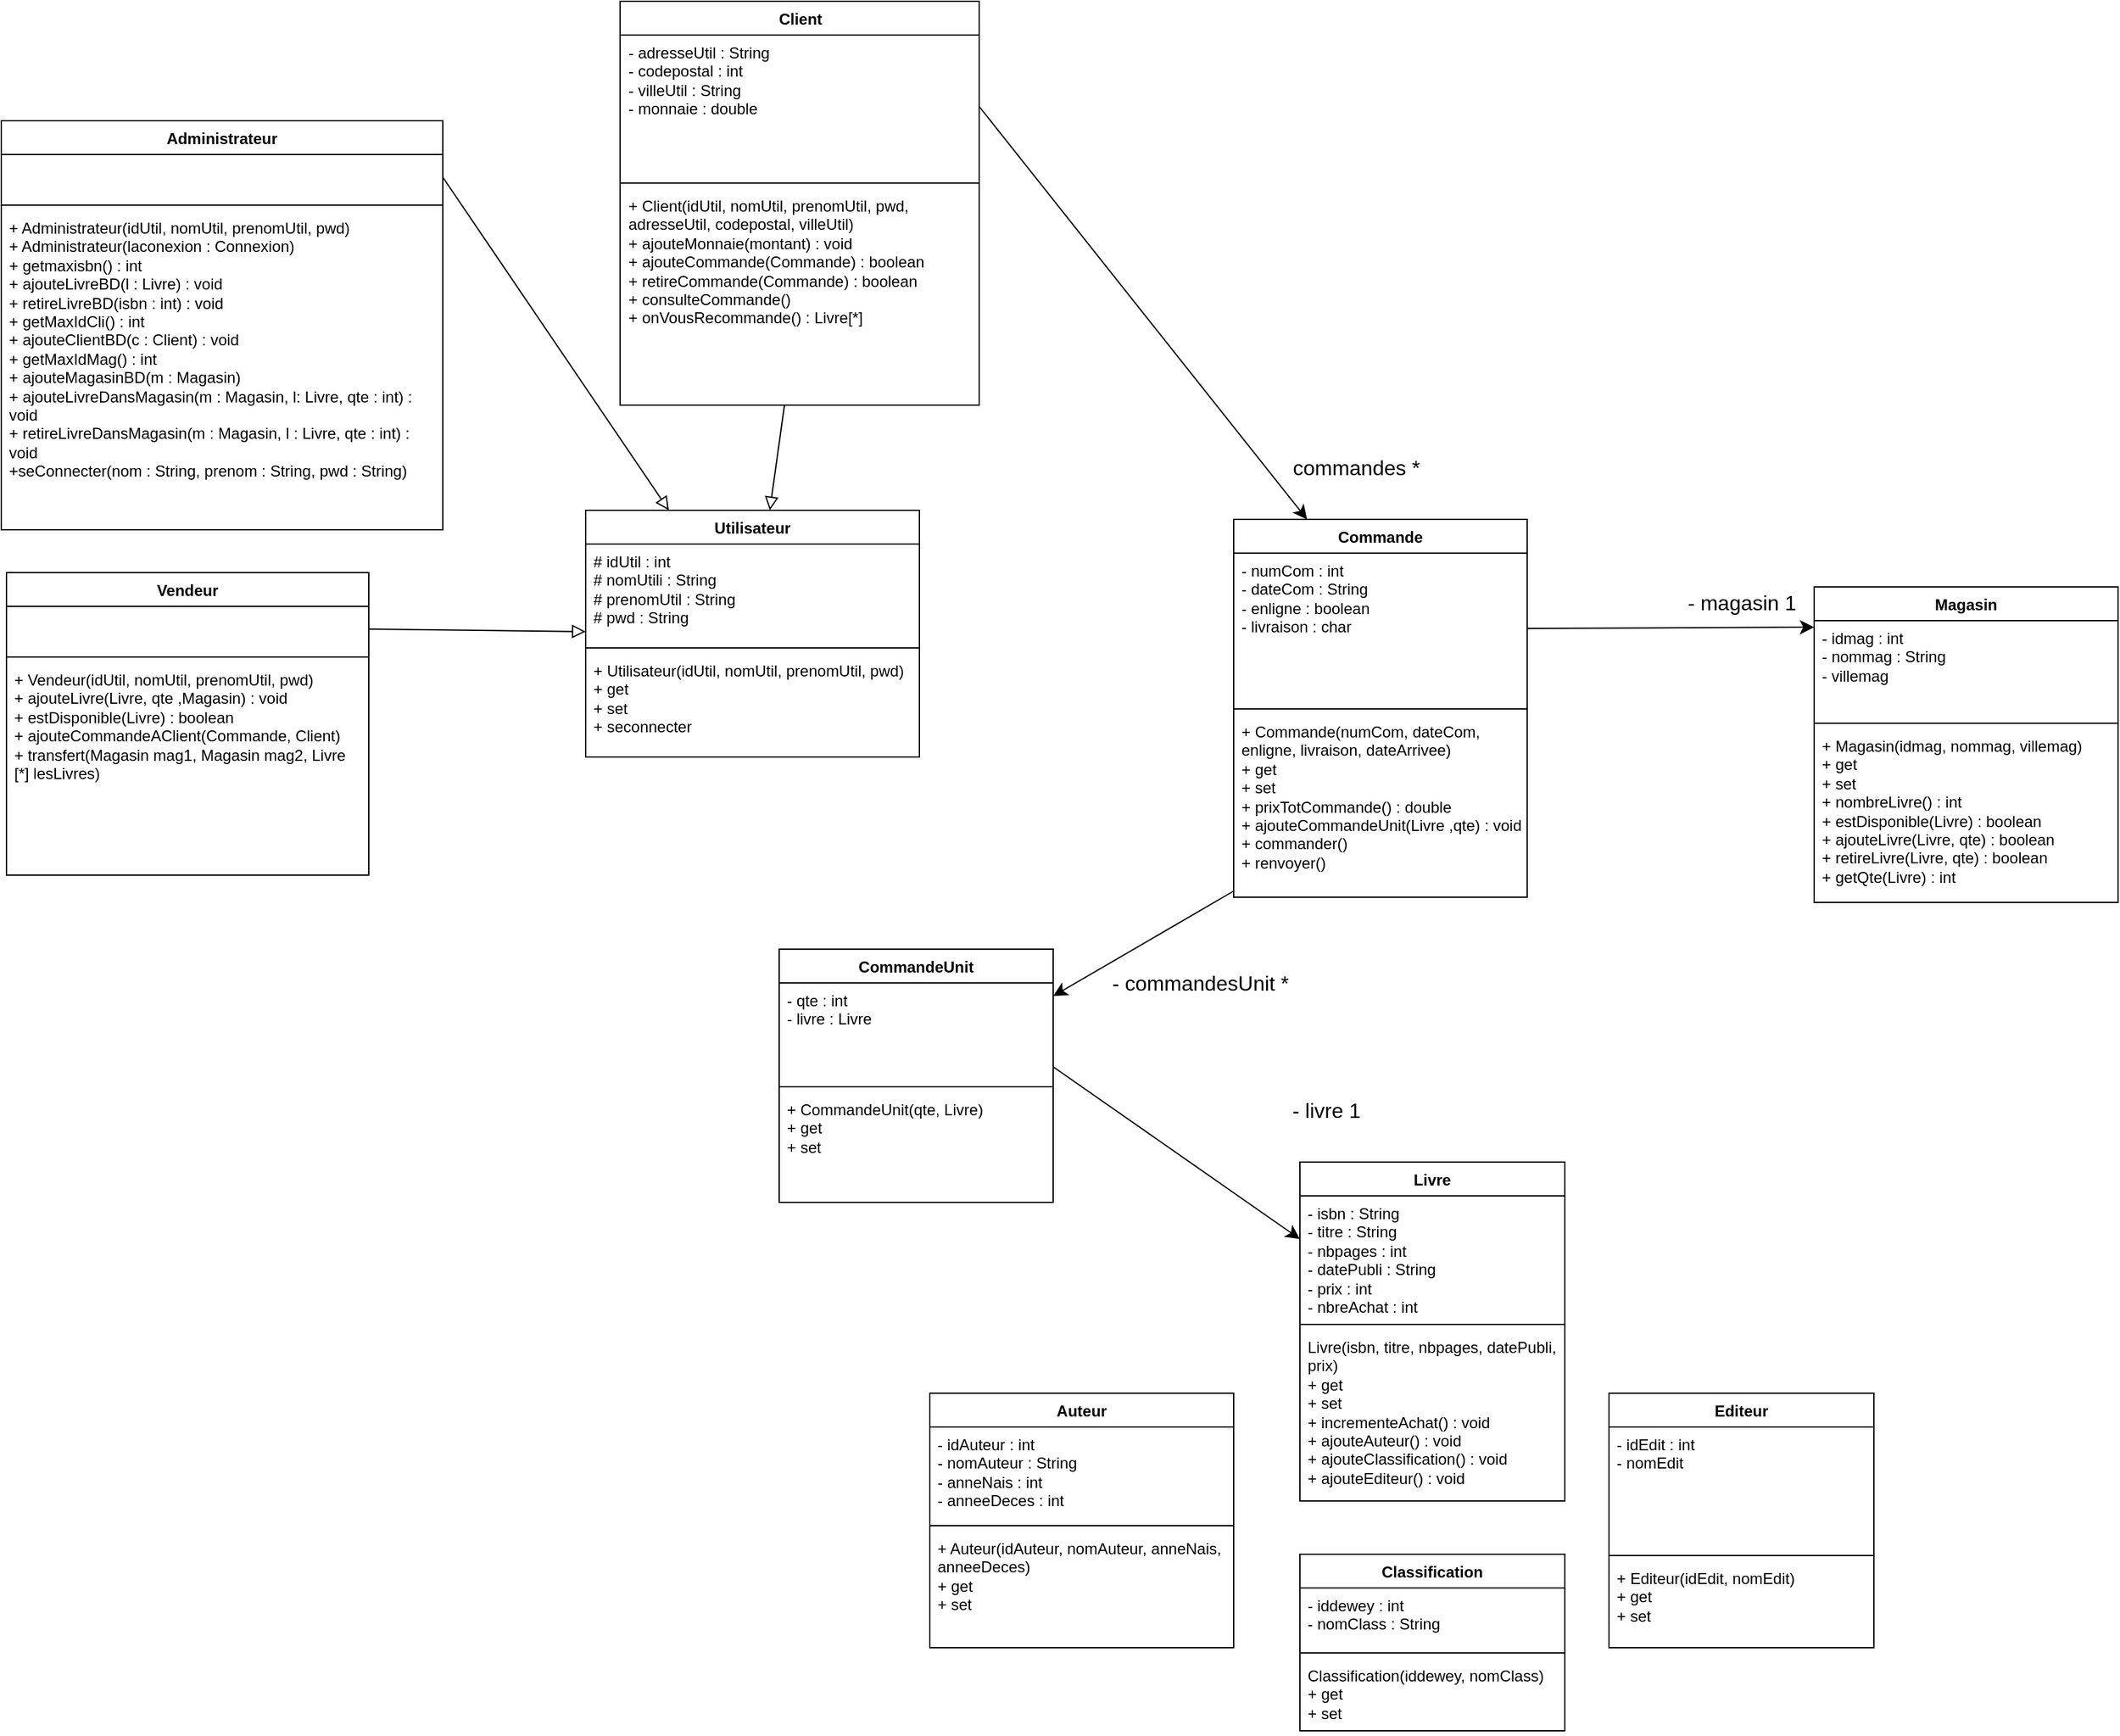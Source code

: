 <mxfile>
    <diagram name="Page-1" id="XtBnml_JYqbg_8TcbxcI">
        <mxGraphModel dx="1802" dy="1589" grid="0" gridSize="10" guides="1" tooltips="1" connect="1" arrows="1" fold="1" page="0" pageScale="1" pageWidth="827" pageHeight="1169" math="0" shadow="0">
            <root>
                <mxCell id="0"/>
                <mxCell id="1" parent="0"/>
                <mxCell id="OxnglPTWXYWyZ_FbC3Cn-1" value="Utilisateur" style="swimlane;fontStyle=1;align=center;verticalAlign=top;childLayout=stackLayout;horizontal=1;startSize=26;horizontalStack=0;resizeParent=1;resizeParentMax=0;resizeLast=0;collapsible=1;marginBottom=0;whiteSpace=wrap;html=1;" parent="1" vertex="1">
                    <mxGeometry x="-298" y="-262" width="257" height="190" as="geometry"/>
                </mxCell>
                <mxCell id="OxnglPTWXYWyZ_FbC3Cn-2" value="&lt;div&gt;# idUtil : int&lt;/div&gt;&lt;div&gt;# nomUtili : String&lt;/div&gt;&lt;div&gt;# prenomUtil : String&lt;/div&gt;&lt;div&gt;# pwd : String&lt;/div&gt;" style="text;strokeColor=none;fillColor=none;align=left;verticalAlign=top;spacingLeft=4;spacingRight=4;overflow=hidden;rotatable=0;points=[[0,0.5],[1,0.5]];portConstraint=eastwest;whiteSpace=wrap;html=1;" parent="OxnglPTWXYWyZ_FbC3Cn-1" vertex="1">
                    <mxGeometry y="26" width="257" height="76" as="geometry"/>
                </mxCell>
                <mxCell id="OxnglPTWXYWyZ_FbC3Cn-3" value="" style="line;strokeWidth=1;fillColor=none;align=left;verticalAlign=middle;spacingTop=-1;spacingLeft=3;spacingRight=3;rotatable=0;labelPosition=right;points=[];portConstraint=eastwest;strokeColor=inherit;" parent="OxnglPTWXYWyZ_FbC3Cn-1" vertex="1">
                    <mxGeometry y="102" width="257" height="8" as="geometry"/>
                </mxCell>
                <mxCell id="OxnglPTWXYWyZ_FbC3Cn-4" value="&lt;div&gt;+ Utilisateur(idUtil, nomUtil, prenomUtil, pwd)&lt;/div&gt;&lt;div&gt;+ get&lt;/div&gt;&lt;div&gt;+ set&lt;/div&gt;&lt;div&gt;+ seconnecter&lt;/div&gt;" style="text;strokeColor=none;fillColor=none;align=left;verticalAlign=top;spacingLeft=4;spacingRight=4;overflow=hidden;rotatable=0;points=[[0,0.5],[1,0.5]];portConstraint=eastwest;whiteSpace=wrap;html=1;" parent="OxnglPTWXYWyZ_FbC3Cn-1" vertex="1">
                    <mxGeometry y="110" width="257" height="80" as="geometry"/>
                </mxCell>
                <mxCell id="OxnglPTWXYWyZ_FbC3Cn-6" value="Livre" style="swimlane;fontStyle=1;align=center;verticalAlign=top;childLayout=stackLayout;horizontal=1;startSize=26;horizontalStack=0;resizeParent=1;resizeParentMax=0;resizeLast=0;collapsible=1;marginBottom=0;whiteSpace=wrap;html=1;" parent="1" vertex="1">
                    <mxGeometry x="252" y="240" width="204" height="261" as="geometry"/>
                </mxCell>
                <mxCell id="OxnglPTWXYWyZ_FbC3Cn-7" value="&lt;div&gt;- isbn : String&lt;/div&gt;&lt;div&gt;- titre : String&lt;/div&gt;&lt;div&gt;- nbpages : int&lt;/div&gt;&lt;div&gt;- datePubli : String&lt;/div&gt;&lt;div&gt;- prix : int&lt;/div&gt;&lt;div&gt;- nbreAchat : int&lt;/div&gt;" style="text;strokeColor=none;fillColor=none;align=left;verticalAlign=top;spacingLeft=4;spacingRight=4;overflow=hidden;rotatable=0;points=[[0,0.5],[1,0.5]];portConstraint=eastwest;whiteSpace=wrap;html=1;" parent="OxnglPTWXYWyZ_FbC3Cn-6" vertex="1">
                    <mxGeometry y="26" width="204" height="95" as="geometry"/>
                </mxCell>
                <mxCell id="OxnglPTWXYWyZ_FbC3Cn-8" value="" style="line;strokeWidth=1;fillColor=none;align=left;verticalAlign=middle;spacingTop=-1;spacingLeft=3;spacingRight=3;rotatable=0;labelPosition=right;points=[];portConstraint=eastwest;strokeColor=inherit;" parent="OxnglPTWXYWyZ_FbC3Cn-6" vertex="1">
                    <mxGeometry y="121" width="204" height="8" as="geometry"/>
                </mxCell>
                <mxCell id="OxnglPTWXYWyZ_FbC3Cn-9" value="&lt;div&gt;Livre(isbn, titre, nbpages, datePubli, prix)&lt;/div&gt;&lt;div&gt;+ get&lt;/div&gt;&lt;div&gt;+ set&lt;/div&gt;&lt;div&gt;+ incrementeAchat() : void&lt;/div&gt;&lt;div&gt;+ ajouteAuteur() : void&lt;/div&gt;&lt;div&gt;+ ajouteClassification() : void&lt;/div&gt;&lt;div&gt;+ ajouteEditeur() : void&lt;/div&gt;" style="text;strokeColor=none;fillColor=none;align=left;verticalAlign=top;spacingLeft=4;spacingRight=4;overflow=hidden;rotatable=0;points=[[0,0.5],[1,0.5]];portConstraint=eastwest;whiteSpace=wrap;html=1;" parent="OxnglPTWXYWyZ_FbC3Cn-6" vertex="1">
                    <mxGeometry y="129" width="204" height="132" as="geometry"/>
                </mxCell>
                <mxCell id="OxnglPTWXYWyZ_FbC3Cn-65" style="edgeStyle=none;curved=1;rounded=0;orthogonalLoop=1;jettySize=auto;html=1;fontSize=12;startSize=8;endSize=8;" parent="1" source="OxnglPTWXYWyZ_FbC3Cn-22" target="OxnglPTWXYWyZ_FbC3Cn-59" edge="1">
                    <mxGeometry relative="1" as="geometry"/>
                </mxCell>
                <mxCell id="OxnglPTWXYWyZ_FbC3Cn-19" value="Commande" style="swimlane;fontStyle=1;align=center;verticalAlign=top;childLayout=stackLayout;horizontal=1;startSize=26;horizontalStack=0;resizeParent=1;resizeParentMax=0;resizeLast=0;collapsible=1;marginBottom=0;whiteSpace=wrap;html=1;" parent="1" vertex="1">
                    <mxGeometry x="201" y="-255" width="226" height="291" as="geometry"/>
                </mxCell>
                <mxCell id="OxnglPTWXYWyZ_FbC3Cn-20" value="&lt;div&gt;- numCom : int&lt;/div&gt;&lt;div&gt;- dateCom : String&lt;/div&gt;&lt;div&gt;- enligne : boolean&lt;/div&gt;&lt;div&gt;- livraison : char&lt;/div&gt;&lt;div&gt;&lt;br&gt;&lt;/div&gt;" style="text;strokeColor=none;fillColor=none;align=left;verticalAlign=top;spacingLeft=4;spacingRight=4;overflow=hidden;rotatable=0;points=[[0,0.5],[1,0.5]];portConstraint=eastwest;whiteSpace=wrap;html=1;" parent="OxnglPTWXYWyZ_FbC3Cn-19" vertex="1">
                    <mxGeometry y="26" width="226" height="116" as="geometry"/>
                </mxCell>
                <mxCell id="OxnglPTWXYWyZ_FbC3Cn-21" value="" style="line;strokeWidth=1;fillColor=none;align=left;verticalAlign=middle;spacingTop=-1;spacingLeft=3;spacingRight=3;rotatable=0;labelPosition=right;points=[];portConstraint=eastwest;strokeColor=inherit;" parent="OxnglPTWXYWyZ_FbC3Cn-19" vertex="1">
                    <mxGeometry y="142" width="226" height="8" as="geometry"/>
                </mxCell>
                <mxCell id="OxnglPTWXYWyZ_FbC3Cn-22" value="&lt;div&gt;&lt;div&gt;+ Commande(numCom, dateCom, enligne, livraison, dateArrivee)&lt;/div&gt;&lt;div&gt;+ get&lt;/div&gt;&lt;div&gt;+ set&lt;/div&gt;&lt;/div&gt;&lt;div&gt;+ prixTotCommande() : double&lt;/div&gt;&lt;div&gt;+ ajouteCommandeUnit(Livre ,qte) : void&lt;/div&gt;&lt;div&gt;+ commander()&lt;/div&gt;&lt;div&gt;+ renvoyer()&lt;/div&gt;" style="text;strokeColor=none;fillColor=none;align=left;verticalAlign=top;spacingLeft=4;spacingRight=4;overflow=hidden;rotatable=0;points=[[0,0.5],[1,0.5]];portConstraint=eastwest;whiteSpace=wrap;html=1;" parent="OxnglPTWXYWyZ_FbC3Cn-19" vertex="1">
                    <mxGeometry y="150" width="226" height="141" as="geometry"/>
                </mxCell>
                <mxCell id="OxnglPTWXYWyZ_FbC3Cn-25" value="Editeur" style="swimlane;fontStyle=1;align=center;verticalAlign=top;childLayout=stackLayout;horizontal=1;startSize=26;horizontalStack=0;resizeParent=1;resizeParentMax=0;resizeLast=0;collapsible=1;marginBottom=0;whiteSpace=wrap;html=1;" parent="1" vertex="1">
                    <mxGeometry x="490" y="418" width="204" height="196" as="geometry"/>
                </mxCell>
                <mxCell id="OxnglPTWXYWyZ_FbC3Cn-26" value="&lt;div&gt;- idEdit : int&lt;/div&gt;&lt;div&gt;- nomEdit&lt;/div&gt;" style="text;strokeColor=none;fillColor=none;align=left;verticalAlign=top;spacingLeft=4;spacingRight=4;overflow=hidden;rotatable=0;points=[[0,0.5],[1,0.5]];portConstraint=eastwest;whiteSpace=wrap;html=1;" parent="OxnglPTWXYWyZ_FbC3Cn-25" vertex="1">
                    <mxGeometry y="26" width="204" height="95" as="geometry"/>
                </mxCell>
                <mxCell id="OxnglPTWXYWyZ_FbC3Cn-27" value="" style="line;strokeWidth=1;fillColor=none;align=left;verticalAlign=middle;spacingTop=-1;spacingLeft=3;spacingRight=3;rotatable=0;labelPosition=right;points=[];portConstraint=eastwest;strokeColor=inherit;" parent="OxnglPTWXYWyZ_FbC3Cn-25" vertex="1">
                    <mxGeometry y="121" width="204" height="8" as="geometry"/>
                </mxCell>
                <mxCell id="OxnglPTWXYWyZ_FbC3Cn-28" value="&lt;div&gt;+ Editeur(idEdit, nomEdit)&lt;/div&gt;&lt;div&gt;+ get&lt;/div&gt;&lt;div&gt;+ set&lt;/div&gt;" style="text;strokeColor=none;fillColor=none;align=left;verticalAlign=top;spacingLeft=4;spacingRight=4;overflow=hidden;rotatable=0;points=[[0,0.5],[1,0.5]];portConstraint=eastwest;whiteSpace=wrap;html=1;" parent="OxnglPTWXYWyZ_FbC3Cn-25" vertex="1">
                    <mxGeometry y="129" width="204" height="67" as="geometry"/>
                </mxCell>
                <mxCell id="OxnglPTWXYWyZ_FbC3Cn-30" value="Auteur" style="swimlane;fontStyle=1;align=center;verticalAlign=top;childLayout=stackLayout;horizontal=1;startSize=26;horizontalStack=0;resizeParent=1;resizeParentMax=0;resizeLast=0;collapsible=1;marginBottom=0;whiteSpace=wrap;html=1;" parent="1" vertex="1">
                    <mxGeometry x="-33" y="418" width="234" height="196" as="geometry"/>
                </mxCell>
                <mxCell id="OxnglPTWXYWyZ_FbC3Cn-31" value="&lt;div&gt;- idAuteur : int&lt;/div&gt;&lt;div&gt;- nomAuteur : String&lt;/div&gt;&lt;div&gt;- anneNais : int&lt;/div&gt;&lt;div&gt;- anneeDeces : int&lt;/div&gt;" style="text;strokeColor=none;fillColor=none;align=left;verticalAlign=top;spacingLeft=4;spacingRight=4;overflow=hidden;rotatable=0;points=[[0,0.5],[1,0.5]];portConstraint=eastwest;whiteSpace=wrap;html=1;" parent="OxnglPTWXYWyZ_FbC3Cn-30" vertex="1">
                    <mxGeometry y="26" width="234" height="72" as="geometry"/>
                </mxCell>
                <mxCell id="OxnglPTWXYWyZ_FbC3Cn-32" value="" style="line;strokeWidth=1;fillColor=none;align=left;verticalAlign=middle;spacingTop=-1;spacingLeft=3;spacingRight=3;rotatable=0;labelPosition=right;points=[];portConstraint=eastwest;strokeColor=inherit;" parent="OxnglPTWXYWyZ_FbC3Cn-30" vertex="1">
                    <mxGeometry y="98" width="234" height="8" as="geometry"/>
                </mxCell>
                <mxCell id="OxnglPTWXYWyZ_FbC3Cn-33" value="&lt;div&gt;+ Auteur(idAuteur, nomAuteur, anneNais, anneeDeces)&lt;div&gt;+ get&lt;/div&gt;&lt;div&gt;+ set&lt;/div&gt;&lt;/div&gt;" style="text;strokeColor=none;fillColor=none;align=left;verticalAlign=top;spacingLeft=4;spacingRight=4;overflow=hidden;rotatable=0;points=[[0,0.5],[1,0.5]];portConstraint=eastwest;whiteSpace=wrap;html=1;" parent="OxnglPTWXYWyZ_FbC3Cn-30" vertex="1">
                    <mxGeometry y="106" width="234" height="90" as="geometry"/>
                </mxCell>
                <mxCell id="OxnglPTWXYWyZ_FbC3Cn-34" value="Classification" style="swimlane;fontStyle=1;align=center;verticalAlign=top;childLayout=stackLayout;horizontal=1;startSize=26;horizontalStack=0;resizeParent=1;resizeParentMax=0;resizeLast=0;collapsible=1;marginBottom=0;whiteSpace=wrap;html=1;" parent="1" vertex="1">
                    <mxGeometry x="252" y="542" width="204" height="136" as="geometry"/>
                </mxCell>
                <mxCell id="OxnglPTWXYWyZ_FbC3Cn-35" value="&lt;div&gt;- iddewey : int&lt;/div&gt;&lt;div&gt;- nomClass : String&lt;/div&gt;" style="text;strokeColor=none;fillColor=none;align=left;verticalAlign=top;spacingLeft=4;spacingRight=4;overflow=hidden;rotatable=0;points=[[0,0.5],[1,0.5]];portConstraint=eastwest;whiteSpace=wrap;html=1;" parent="OxnglPTWXYWyZ_FbC3Cn-34" vertex="1">
                    <mxGeometry y="26" width="204" height="46" as="geometry"/>
                </mxCell>
                <mxCell id="OxnglPTWXYWyZ_FbC3Cn-36" value="" style="line;strokeWidth=1;fillColor=none;align=left;verticalAlign=middle;spacingTop=-1;spacingLeft=3;spacingRight=3;rotatable=0;labelPosition=right;points=[];portConstraint=eastwest;strokeColor=inherit;" parent="OxnglPTWXYWyZ_FbC3Cn-34" vertex="1">
                    <mxGeometry y="72" width="204" height="8" as="geometry"/>
                </mxCell>
                <mxCell id="OxnglPTWXYWyZ_FbC3Cn-37" value="&lt;div&gt;Classification(iddewey, nomClass)&lt;/div&gt;&lt;div&gt;+ get&lt;/div&gt;&lt;div&gt;+ set&lt;/div&gt;" style="text;strokeColor=none;fillColor=none;align=left;verticalAlign=top;spacingLeft=4;spacingRight=4;overflow=hidden;rotatable=0;points=[[0,0.5],[1,0.5]];portConstraint=eastwest;whiteSpace=wrap;html=1;" parent="OxnglPTWXYWyZ_FbC3Cn-34" vertex="1">
                    <mxGeometry y="80" width="204" height="56" as="geometry"/>
                </mxCell>
                <mxCell id="OxnglPTWXYWyZ_FbC3Cn-43" value="Magasin" style="swimlane;fontStyle=1;align=center;verticalAlign=top;childLayout=stackLayout;horizontal=1;startSize=26;horizontalStack=0;resizeParent=1;resizeParentMax=0;resizeLast=0;collapsible=1;marginBottom=0;whiteSpace=wrap;html=1;" parent="1" vertex="1">
                    <mxGeometry x="648" y="-203" width="234" height="243" as="geometry"/>
                </mxCell>
                <mxCell id="OxnglPTWXYWyZ_FbC3Cn-44" value="&lt;div&gt;- idmag : int&lt;/div&gt;&lt;div&gt;- nommag : String&lt;/div&gt;&lt;div&gt;- villemag&lt;/div&gt;" style="text;strokeColor=none;fillColor=none;align=left;verticalAlign=top;spacingLeft=4;spacingRight=4;overflow=hidden;rotatable=0;points=[[0,0.5],[1,0.5]];portConstraint=eastwest;whiteSpace=wrap;html=1;" parent="OxnglPTWXYWyZ_FbC3Cn-43" vertex="1">
                    <mxGeometry y="26" width="234" height="75" as="geometry"/>
                </mxCell>
                <mxCell id="OxnglPTWXYWyZ_FbC3Cn-45" value="" style="line;strokeWidth=1;fillColor=none;align=left;verticalAlign=middle;spacingTop=-1;spacingLeft=3;spacingRight=3;rotatable=0;labelPosition=right;points=[];portConstraint=eastwest;strokeColor=inherit;" parent="OxnglPTWXYWyZ_FbC3Cn-43" vertex="1">
                    <mxGeometry y="101" width="234" height="8" as="geometry"/>
                </mxCell>
                <mxCell id="OxnglPTWXYWyZ_FbC3Cn-46" value="&lt;div&gt;&lt;div&gt;+ Magasin(idmag, nommag, villemag)&lt;/div&gt;&lt;div&gt;+ get&lt;/div&gt;&lt;div&gt;+ set&lt;/div&gt;&lt;/div&gt;&lt;div&gt;+ nombreLivre() : int&lt;/div&gt;&lt;div&gt;+ estDisponible(Livre) : boolean&lt;/div&gt;&lt;div&gt;+ ajouteLivre(Livre, qte) : boolean&lt;/div&gt;&lt;div&gt;+ retireLivre(Livre, qte) : boolean&lt;/div&gt;&lt;div&gt;+ getQte(Livre) : int&lt;/div&gt;" style="text;strokeColor=none;fillColor=none;align=left;verticalAlign=top;spacingLeft=4;spacingRight=4;overflow=hidden;rotatable=0;points=[[0,0.5],[1,0.5]];portConstraint=eastwest;whiteSpace=wrap;html=1;" parent="OxnglPTWXYWyZ_FbC3Cn-43" vertex="1">
                    <mxGeometry y="109" width="234" height="134" as="geometry"/>
                </mxCell>
                <mxCell id="OxnglPTWXYWyZ_FbC3Cn-47" value="Client" style="swimlane;fontStyle=1;align=center;verticalAlign=top;childLayout=stackLayout;horizontal=1;startSize=26;horizontalStack=0;resizeParent=1;resizeParentMax=0;resizeLast=0;collapsible=1;marginBottom=0;whiteSpace=wrap;html=1;" parent="1" vertex="1">
                    <mxGeometry x="-271.5" y="-654" width="276.5" height="311" as="geometry"/>
                </mxCell>
                <mxCell id="OxnglPTWXYWyZ_FbC3Cn-48" value="&lt;div&gt;- adresseUtil : String&lt;/div&gt;&lt;div&gt;- codepostal : int&lt;/div&gt;&lt;div&gt;- villeUtil : String &lt;br&gt;&lt;/div&gt;&lt;div&gt;- monnaie : double&lt;/div&gt;" style="text;strokeColor=none;fillColor=none;align=left;verticalAlign=top;spacingLeft=4;spacingRight=4;overflow=hidden;rotatable=0;points=[[0,0.5],[1,0.5]];portConstraint=eastwest;whiteSpace=wrap;html=1;" parent="OxnglPTWXYWyZ_FbC3Cn-47" vertex="1">
                    <mxGeometry y="26" width="276.5" height="110" as="geometry"/>
                </mxCell>
                <mxCell id="OxnglPTWXYWyZ_FbC3Cn-49" value="" style="line;strokeWidth=1;fillColor=none;align=left;verticalAlign=middle;spacingTop=-1;spacingLeft=3;spacingRight=3;rotatable=0;labelPosition=right;points=[];portConstraint=eastwest;strokeColor=inherit;" parent="OxnglPTWXYWyZ_FbC3Cn-47" vertex="1">
                    <mxGeometry y="136" width="276.5" height="8" as="geometry"/>
                </mxCell>
                <mxCell id="OxnglPTWXYWyZ_FbC3Cn-50" value="&lt;div&gt;+ Client(idUtil, nomUtil, prenomUtil, pwd, adresseUtil, codepostal, villeUtil)&lt;/div&gt;&lt;div&gt;+ ajouteMonnaie(montant) : void&lt;/div&gt;&lt;div&gt;+ ajouteCommande(Commande) : boolean&lt;/div&gt;&lt;div&gt;+ retireCommande(Commande) : boolean&lt;/div&gt;&lt;div&gt;+ consulteCommande()&lt;/div&gt;&lt;div&gt;+ onVousRecommande() : Livre[*]&lt;/div&gt;" style="text;strokeColor=none;fillColor=none;align=left;verticalAlign=top;spacingLeft=4;spacingRight=4;overflow=hidden;rotatable=0;points=[[0,0.5],[1,0.5]];portConstraint=eastwest;whiteSpace=wrap;html=1;" parent="OxnglPTWXYWyZ_FbC3Cn-47" vertex="1">
                    <mxGeometry y="144" width="276.5" height="167" as="geometry"/>
                </mxCell>
                <mxCell id="OxnglPTWXYWyZ_FbC3Cn-51" value="Administrateur" style="swimlane;fontStyle=1;align=center;verticalAlign=top;childLayout=stackLayout;horizontal=1;startSize=26;horizontalStack=0;resizeParent=1;resizeParentMax=0;resizeLast=0;collapsible=1;marginBottom=0;whiteSpace=wrap;html=1;" parent="1" vertex="1">
                    <mxGeometry x="-748" y="-562" width="340" height="315" as="geometry"/>
                </mxCell>
                <mxCell id="OxnglPTWXYWyZ_FbC3Cn-52" value="&lt;div&gt;&lt;br&gt;&lt;/div&gt;&lt;div&gt;&lt;br&gt;&lt;/div&gt;&lt;div&gt;&lt;br&gt;&lt;/div&gt;" style="text;strokeColor=none;fillColor=none;align=left;verticalAlign=top;spacingLeft=4;spacingRight=4;overflow=hidden;rotatable=0;points=[[0,0.5],[1,0.5]];portConstraint=eastwest;whiteSpace=wrap;html=1;" parent="OxnglPTWXYWyZ_FbC3Cn-51" vertex="1">
                    <mxGeometry y="26" width="340" height="35" as="geometry"/>
                </mxCell>
                <mxCell id="OxnglPTWXYWyZ_FbC3Cn-53" value="" style="line;strokeWidth=1;fillColor=none;align=left;verticalAlign=middle;spacingTop=-1;spacingLeft=3;spacingRight=3;rotatable=0;labelPosition=right;points=[];portConstraint=eastwest;strokeColor=inherit;" parent="OxnglPTWXYWyZ_FbC3Cn-51" vertex="1">
                    <mxGeometry y="61" width="340" height="8" as="geometry"/>
                </mxCell>
                <mxCell id="OxnglPTWXYWyZ_FbC3Cn-54" value="&lt;div&gt;+ Administrateur(idUtil, nomUtil, prenomUtil, pwd)&lt;/div&gt;&lt;div&gt;+ Administrateur(laconexion : Connexion)&lt;/div&gt;&lt;div&gt;+ getmaxisbn() : int&lt;/div&gt;&lt;div&gt;+ ajouteLivreBD(l : Livre) : void&lt;/div&gt;&lt;div&gt;+ retireLivreBD(isbn : int) : void&lt;/div&gt;&lt;div&gt;+ getMaxIdCli() : int&lt;/div&gt;&lt;div&gt;+ ajouteClientBD(c : Client) : void&lt;/div&gt;&lt;div&gt;+ getMaxIdMag() : int&lt;/div&gt;&lt;div&gt;+ ajouteMagasinBD(m : Magasin)&lt;/div&gt;&lt;div&gt;+ ajouteLivreDansMagasin(m : Magasin, l: Livre, qte : int) : void&lt;/div&gt;&lt;div&gt;+ retireLivreDansMagasin(m : Magasin, l : Livre, qte : int) : void&lt;/div&gt;&lt;div&gt;+seConnecter(nom : String, prenom : String, pwd : String)&lt;/div&gt;&lt;div&gt;&lt;br&gt;&lt;/div&gt;" style="text;strokeColor=none;fillColor=none;align=left;verticalAlign=top;spacingLeft=4;spacingRight=4;overflow=hidden;rotatable=0;points=[[0,0.5],[1,0.5]];portConstraint=eastwest;whiteSpace=wrap;html=1;" parent="OxnglPTWXYWyZ_FbC3Cn-51" vertex="1">
                    <mxGeometry y="69" width="340" height="246" as="geometry"/>
                </mxCell>
                <mxCell id="OxnglPTWXYWyZ_FbC3Cn-55" style="edgeStyle=none;curved=1;rounded=0;orthogonalLoop=1;jettySize=auto;html=1;exitX=1;exitY=0.5;exitDx=0;exitDy=0;entryX=0;entryY=0.067;entryDx=0;entryDy=0;fontSize=12;startSize=8;endSize=8;entryPerimeter=0;" parent="1" source="OxnglPTWXYWyZ_FbC3Cn-20" target="OxnglPTWXYWyZ_FbC3Cn-44" edge="1">
                    <mxGeometry relative="1" as="geometry"/>
                </mxCell>
                <mxCell id="OxnglPTWXYWyZ_FbC3Cn-56" value="- magasin 1" style="text;html=1;align=center;verticalAlign=middle;resizable=0;points=[];autosize=1;strokeColor=none;fillColor=none;fontSize=16;" parent="1" vertex="1">
                    <mxGeometry x="541" y="-207" width="102" height="31" as="geometry"/>
                </mxCell>
                <mxCell id="OxnglPTWXYWyZ_FbC3Cn-59" value="CommandeUnit" style="swimlane;fontStyle=1;align=center;verticalAlign=top;childLayout=stackLayout;horizontal=1;startSize=26;horizontalStack=0;resizeParent=1;resizeParentMax=0;resizeLast=0;collapsible=1;marginBottom=0;whiteSpace=wrap;html=1;" parent="1" vertex="1">
                    <mxGeometry x="-149" y="76" width="211" height="195" as="geometry"/>
                </mxCell>
                <mxCell id="OxnglPTWXYWyZ_FbC3Cn-60" value="&lt;div&gt;&lt;span style=&quot;background-color: transparent;&quot;&gt;- qte : int&lt;/span&gt;&lt;/div&gt;&lt;div&gt;&lt;span style=&quot;background-color: transparent;&quot;&gt;- livre : Livre&lt;/span&gt;&lt;/div&gt;" style="text;strokeColor=none;fillColor=none;align=left;verticalAlign=top;spacingLeft=4;spacingRight=4;overflow=hidden;rotatable=0;points=[[0,0.5],[1,0.5]];portConstraint=eastwest;whiteSpace=wrap;html=1;" parent="OxnglPTWXYWyZ_FbC3Cn-59" vertex="1">
                    <mxGeometry y="26" width="211" height="76" as="geometry"/>
                </mxCell>
                <mxCell id="OxnglPTWXYWyZ_FbC3Cn-61" value="" style="line;strokeWidth=1;fillColor=none;align=left;verticalAlign=middle;spacingTop=-1;spacingLeft=3;spacingRight=3;rotatable=0;labelPosition=right;points=[];portConstraint=eastwest;strokeColor=inherit;" parent="OxnglPTWXYWyZ_FbC3Cn-59" vertex="1">
                    <mxGeometry y="102" width="211" height="8" as="geometry"/>
                </mxCell>
                <mxCell id="OxnglPTWXYWyZ_FbC3Cn-62" value="&lt;div&gt;+ CommandeUnit(qte, Livre)&lt;/div&gt;&lt;div&gt;+ get&lt;/div&gt;&lt;div&gt;+ set&lt;/div&gt;" style="text;strokeColor=none;fillColor=none;align=left;verticalAlign=top;spacingLeft=4;spacingRight=4;overflow=hidden;rotatable=0;points=[[0,0.5],[1,0.5]];portConstraint=eastwest;whiteSpace=wrap;html=1;" parent="OxnglPTWXYWyZ_FbC3Cn-59" vertex="1">
                    <mxGeometry y="110" width="211" height="85" as="geometry"/>
                </mxCell>
                <mxCell id="OxnglPTWXYWyZ_FbC3Cn-72" style="edgeStyle=none;curved=1;rounded=0;orthogonalLoop=1;jettySize=auto;html=1;fontSize=12;startSize=8;endSize=8;endArrow=block;endFill=0;" parent="1" source="OxnglPTWXYWyZ_FbC3Cn-50" target="OxnglPTWXYWyZ_FbC3Cn-1" edge="1">
                    <mxGeometry relative="1" as="geometry"/>
                </mxCell>
                <mxCell id="OxnglPTWXYWyZ_FbC3Cn-73" style="edgeStyle=none;curved=1;rounded=0;orthogonalLoop=1;jettySize=auto;html=1;exitX=1;exitY=0.5;exitDx=0;exitDy=0;fontSize=12;startSize=8;endSize=8;endArrow=block;endFill=0;" parent="1" source="OxnglPTWXYWyZ_FbC3Cn-52" target="OxnglPTWXYWyZ_FbC3Cn-1" edge="1">
                    <mxGeometry relative="1" as="geometry"/>
                </mxCell>
                <mxCell id="OxnglPTWXYWyZ_FbC3Cn-76" value="Vendeur" style="swimlane;fontStyle=1;align=center;verticalAlign=top;childLayout=stackLayout;horizontal=1;startSize=26;horizontalStack=0;resizeParent=1;resizeParentMax=0;resizeLast=0;collapsible=1;marginBottom=0;whiteSpace=wrap;html=1;" parent="1" vertex="1">
                    <mxGeometry x="-744" y="-214" width="279" height="233" as="geometry"/>
                </mxCell>
                <mxCell id="OxnglPTWXYWyZ_FbC3Cn-77" value="&lt;div&gt;&lt;br&gt;&lt;/div&gt;&lt;div&gt;&lt;br&gt;&lt;/div&gt;&lt;div&gt;&lt;br&gt;&lt;/div&gt;" style="text;strokeColor=none;fillColor=none;align=left;verticalAlign=top;spacingLeft=4;spacingRight=4;overflow=hidden;rotatable=0;points=[[0,0.5],[1,0.5]];portConstraint=eastwest;whiteSpace=wrap;html=1;" parent="OxnglPTWXYWyZ_FbC3Cn-76" vertex="1">
                    <mxGeometry y="26" width="279" height="35" as="geometry"/>
                </mxCell>
                <mxCell id="OxnglPTWXYWyZ_FbC3Cn-78" value="" style="line;strokeWidth=1;fillColor=none;align=left;verticalAlign=middle;spacingTop=-1;spacingLeft=3;spacingRight=3;rotatable=0;labelPosition=right;points=[];portConstraint=eastwest;strokeColor=inherit;" parent="OxnglPTWXYWyZ_FbC3Cn-76" vertex="1">
                    <mxGeometry y="61" width="279" height="8" as="geometry"/>
                </mxCell>
                <mxCell id="OxnglPTWXYWyZ_FbC3Cn-79" value="&lt;div&gt;+ Vendeur(idUtil, nomUtil, prenomUtil, pwd)&lt;/div&gt;&lt;div&gt;&lt;div&gt;+ ajouteLivre(Livre, qte ,Magasin) : void&lt;/div&gt;&lt;div&gt;+ estDisponible(Livre) : boolean&lt;/div&gt;&lt;div&gt;+ ajouteCommandeAClient(Commande, Client)&lt;/div&gt;&lt;div&gt;&lt;div&gt;+ transfert(Magasin mag1, Magasin mag2, Livre [*] lesLivres)&lt;/div&gt;&lt;/div&gt;&lt;br&gt;&lt;/div&gt;" style="text;strokeColor=none;fillColor=none;align=left;verticalAlign=top;spacingLeft=4;spacingRight=4;overflow=hidden;rotatable=0;points=[[0,0.5],[1,0.5]];portConstraint=eastwest;whiteSpace=wrap;html=1;" parent="OxnglPTWXYWyZ_FbC3Cn-76" vertex="1">
                    <mxGeometry y="69" width="279" height="164" as="geometry"/>
                </mxCell>
                <mxCell id="8xyli4f4kGa3cknnjHxe-2" style="edgeStyle=none;curved=1;rounded=0;orthogonalLoop=1;jettySize=auto;html=1;exitX=1;exitY=0.5;exitDx=0;exitDy=0;fontSize=12;startSize=8;endSize=8;endArrow=block;endFill=0;" parent="1" source="OxnglPTWXYWyZ_FbC3Cn-77" target="OxnglPTWXYWyZ_FbC3Cn-1" edge="1">
                    <mxGeometry relative="1" as="geometry">
                        <mxPoint x="-379" y="46" as="sourcePoint"/>
                        <mxPoint x="-254" as="targetPoint"/>
                    </mxGeometry>
                </mxCell>
                <mxCell id="C5JQMujFH1IcdvK9nede-2" style="edgeStyle=none;curved=1;rounded=0;orthogonalLoop=1;jettySize=auto;html=1;entryX=0.25;entryY=0;entryDx=0;entryDy=0;fontSize=12;startSize=8;endSize=8;exitX=1;exitY=0.5;exitDx=0;exitDy=0;" parent="1" source="OxnglPTWXYWyZ_FbC3Cn-48" target="OxnglPTWXYWyZ_FbC3Cn-19" edge="1">
                    <mxGeometry relative="1" as="geometry">
                        <mxPoint x="-400" y="-473" as="sourcePoint"/>
                        <mxPoint x="-170" y="-473" as="targetPoint"/>
                    </mxGeometry>
                </mxCell>
                <mxCell id="C5JQMujFH1IcdvK9nede-3" value="commandes *" style="text;html=1;align=center;verticalAlign=middle;resizable=0;points=[];autosize=1;strokeColor=none;fillColor=none;fontSize=16;" parent="1" vertex="1">
                    <mxGeometry x="237" y="-311" width="116" height="31" as="geometry"/>
                </mxCell>
                <mxCell id="d8kxSNb8FKwBSeNOoYn2-6" style="edgeStyle=none;curved=1;rounded=0;orthogonalLoop=1;jettySize=auto;html=1;fontSize=12;startSize=8;endSize=8;exitX=1;exitY=0.85;exitDx=0;exitDy=0;exitPerimeter=0;" parent="1" source="OxnglPTWXYWyZ_FbC3Cn-60" target="OxnglPTWXYWyZ_FbC3Cn-6" edge="1">
                    <mxGeometry relative="1" as="geometry">
                        <mxPoint x="262" y="324" as="sourcePoint"/>
                        <mxPoint x="45" y="324" as="targetPoint"/>
                    </mxGeometry>
                </mxCell>
                <mxCell id="d8kxSNb8FKwBSeNOoYn2-7" value="- livre 1" style="text;html=1;align=center;verticalAlign=middle;resizable=0;points=[];autosize=1;strokeColor=none;fillColor=none;fontSize=16;" parent="1" vertex="1">
                    <mxGeometry x="237" y="184.5" width="70" height="31" as="geometry"/>
                </mxCell>
                <mxCell id="d8kxSNb8FKwBSeNOoYn2-8" value="- commandesUnit *" style="text;html=1;align=center;verticalAlign=middle;resizable=0;points=[];autosize=1;strokeColor=none;fillColor=none;fontSize=16;" parent="1" vertex="1">
                    <mxGeometry x="98" y="86" width="154" height="31" as="geometry"/>
                </mxCell>
            </root>
        </mxGraphModel>
    </diagram>
</mxfile>